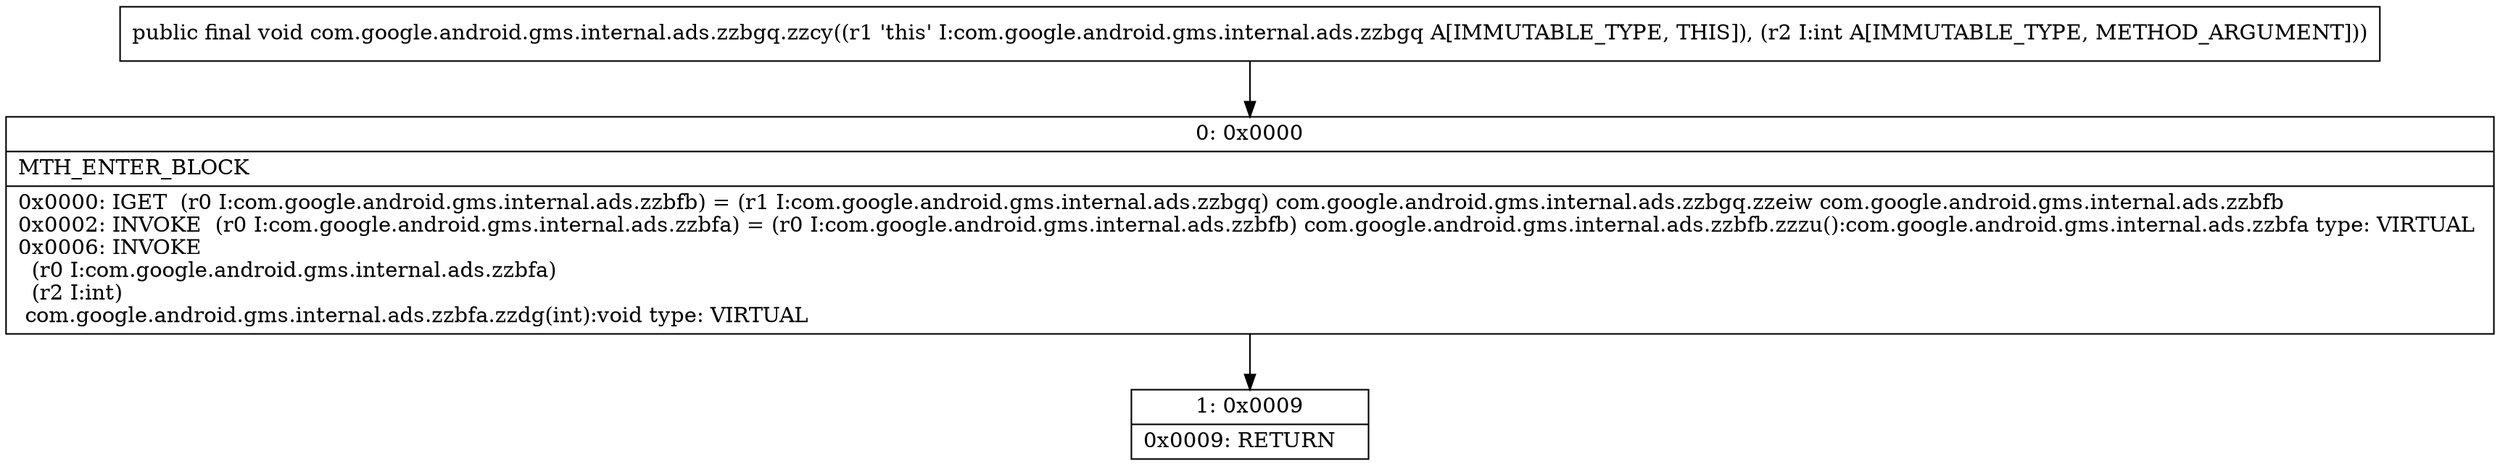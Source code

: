 digraph "CFG forcom.google.android.gms.internal.ads.zzbgq.zzcy(I)V" {
Node_0 [shape=record,label="{0\:\ 0x0000|MTH_ENTER_BLOCK\l|0x0000: IGET  (r0 I:com.google.android.gms.internal.ads.zzbfb) = (r1 I:com.google.android.gms.internal.ads.zzbgq) com.google.android.gms.internal.ads.zzbgq.zzeiw com.google.android.gms.internal.ads.zzbfb \l0x0002: INVOKE  (r0 I:com.google.android.gms.internal.ads.zzbfa) = (r0 I:com.google.android.gms.internal.ads.zzbfb) com.google.android.gms.internal.ads.zzbfb.zzzu():com.google.android.gms.internal.ads.zzbfa type: VIRTUAL \l0x0006: INVOKE  \l  (r0 I:com.google.android.gms.internal.ads.zzbfa)\l  (r2 I:int)\l com.google.android.gms.internal.ads.zzbfa.zzdg(int):void type: VIRTUAL \l}"];
Node_1 [shape=record,label="{1\:\ 0x0009|0x0009: RETURN   \l}"];
MethodNode[shape=record,label="{public final void com.google.android.gms.internal.ads.zzbgq.zzcy((r1 'this' I:com.google.android.gms.internal.ads.zzbgq A[IMMUTABLE_TYPE, THIS]), (r2 I:int A[IMMUTABLE_TYPE, METHOD_ARGUMENT])) }"];
MethodNode -> Node_0;
Node_0 -> Node_1;
}

